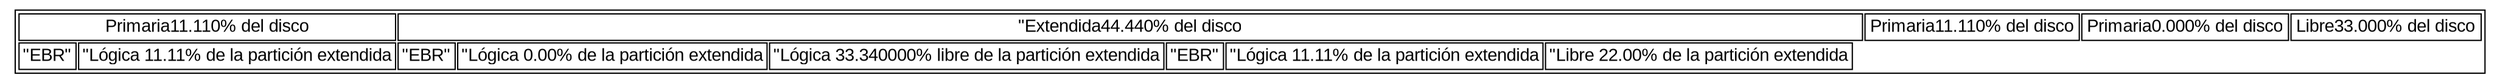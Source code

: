 digraph Disk{
rankdir=TB;
forcelabels=true;
graph [dpi = "600"];
node [ shape=plaintext fontname=Arial ]
n1 [ label = <
<table>
<tr>
<td COLSPAN='2'>Primaria
11.110% del disco</td>"<td COLSPAN='10'>"Extendida
44.440% del disco</td>"<td COLSPAN='2'>Primaria
11.110% del disco</td>"<td COLSPAN='2'>Primaria
0.000% del disco</td>"<td COLSPAN='2'>Libre
33.000% del disco</td>"</tr>
<tr>
<td>"EBR"</td><td>"Lógica
 11.11% de la partición extendida</td><td>"EBR"</td><td>"Lógica
 0.00% de la partición extendida</td><td>"Lógica
 33.340000% libre de la partición extendida</td><td>"EBR"</td><td>"Lógica
 11.11% de la partición extendida</td><td>"Libre
 22.00% de la partición extendida</td></tr>
</table>
> ]
}
